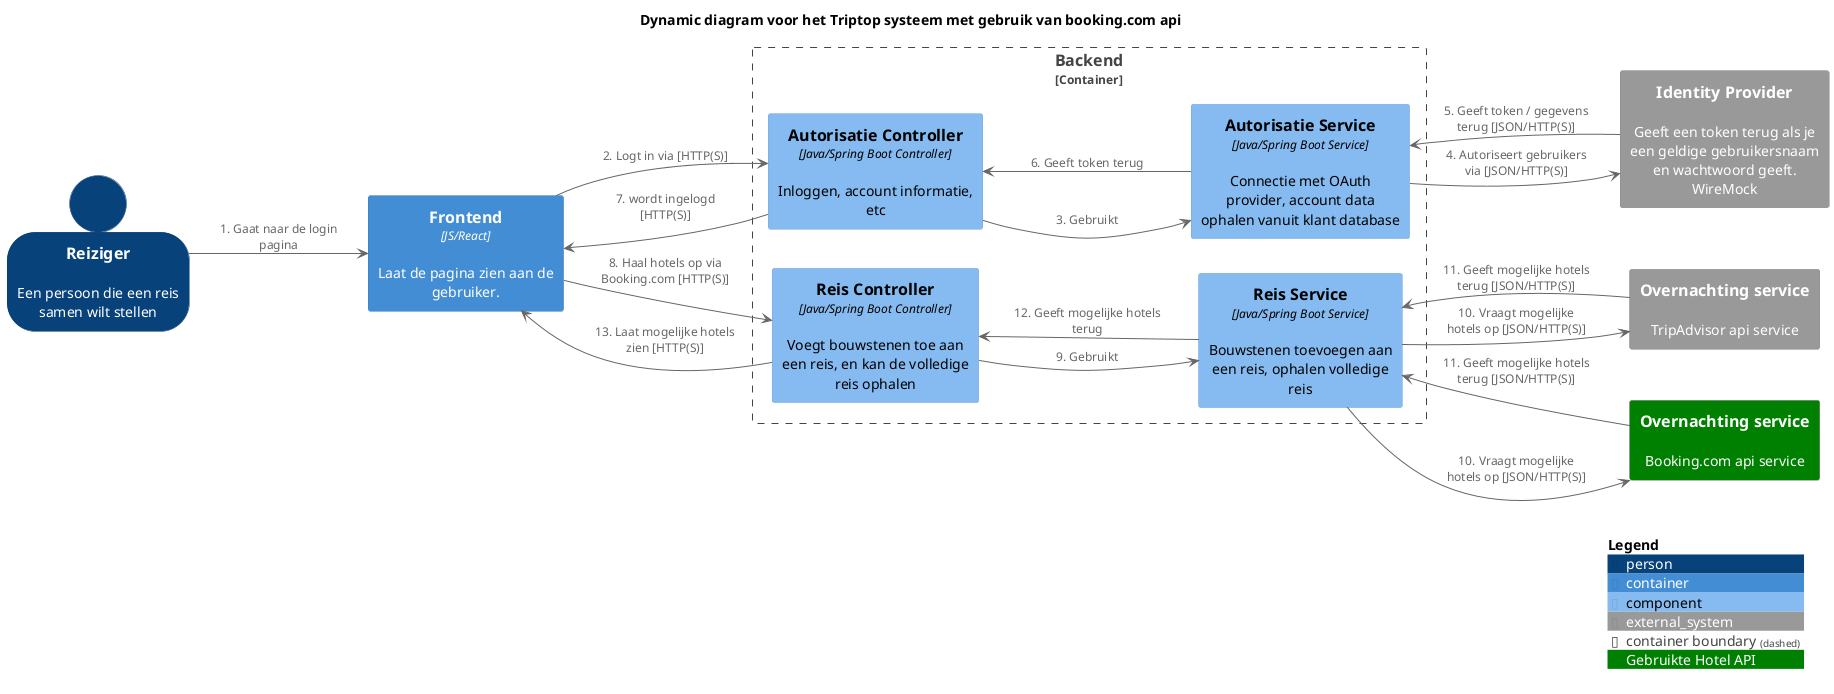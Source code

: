 @startuml

!include <C4/C4>
!include <C4/C4_Context>
!include <C4/C4_Container>
!include <C4/C4_Component>

left to right direction

SHOW_PERSON_OUTLINE()

AddRelTag("sync/async", $textColor=$ARROW_FONT_COLOR, $lineColor=$ARROW_COLOR, $lineStyle=DottedLine())
AddElementTag("Gebruikte Hotel API", $bgColor="Green", $fontColor="White")

title Dynamic diagram voor het Triptop systeem met gebruik van booking.com api

Person(reiziger, Reiziger, "Een persoon die een reis samen wilt stellen")

Container(frontend, "Frontend", $techn="JS/React", $descr="Laat de pagina zien aan de gebruiker.", $tags="", $link="")
System_Ext(wiremock, "Identity Provider", "Geeft een token terug als je een geldige gebruikersnaam en wachtwoord geeft. WireMock")
System_Ext(overnachting1, "Overnachting service", "Booking.com api service", $tags="Gebruikte Hotel API")
System_Ext(overnachting2, "Overnachting service", "TripAdvisor api service")

Container_Boundary("Container", "Backend", $tags="") {
    Component(authController, "Autorisatie Controller", $techn="Java/Spring Boot Controller", $descr="Inloggen, account informatie, etc", $tags="", $link="")
    Component(reisController, "Reis Controller", $techn="Java/Spring Boot Controller", $descr="Voegt bouwstenen toe aan een reis, en kan de volledige reis ophalen", $tags="", $link="")
    Component(authService, "Autorisatie Service", $techn="Java/Spring Boot Service", $descr="Connectie met OAuth provider, account data ophalen vanuit klant database", $tags="", $link="")
    Component(reisService, "Reis Service", $techn="Java/Spring Boot Service", $descr="Bouwstenen toevoegen aan een reis, ophalen volledige reis", $tags="", $link="")
    }



reiziger --> frontend : 1. Gaat naar de login pagina
frontend --> authController : 2. Logt in via [HTTP(S)]
authController --> authService : 3. Gebruikt
authService --> wiremock : 4. Autoriseert gebruikers via [JSON/HTTP(S)]
wiremock --> authService : 5. Geeft token / gegevens terug [JSON/HTTP(S)]
authService --> authController : 6. Geeft token terug
authController --> frontend : 7. wordt ingelogd [HTTP(S)]
frontend --> reisController : 8. Haal hotels op via Booking.com [HTTP(S)]
reisController --> reisService : 9. Gebruikt
reisService --> overnachting1 : 10. Vraagt mogelijke hotels op [JSON/HTTP(S)]
reisService --> overnachting2 : 10. Vraagt mogelijke hotels op [JSON/HTTP(S)]
overnachting1 --> reisService : 11. Geeft mogelijke hotels terug [JSON/HTTP(S)]
overnachting2 --> reisService : 11. Geeft mogelijke hotels terug [JSON/HTTP(S)]
reisService --> reisController : 12. Geeft mogelijke hotels terug
reisController --> frontend : 13. Laat mogelijke hotels zien [HTTP(S)]


SHOW_LEGEND()

@enduml